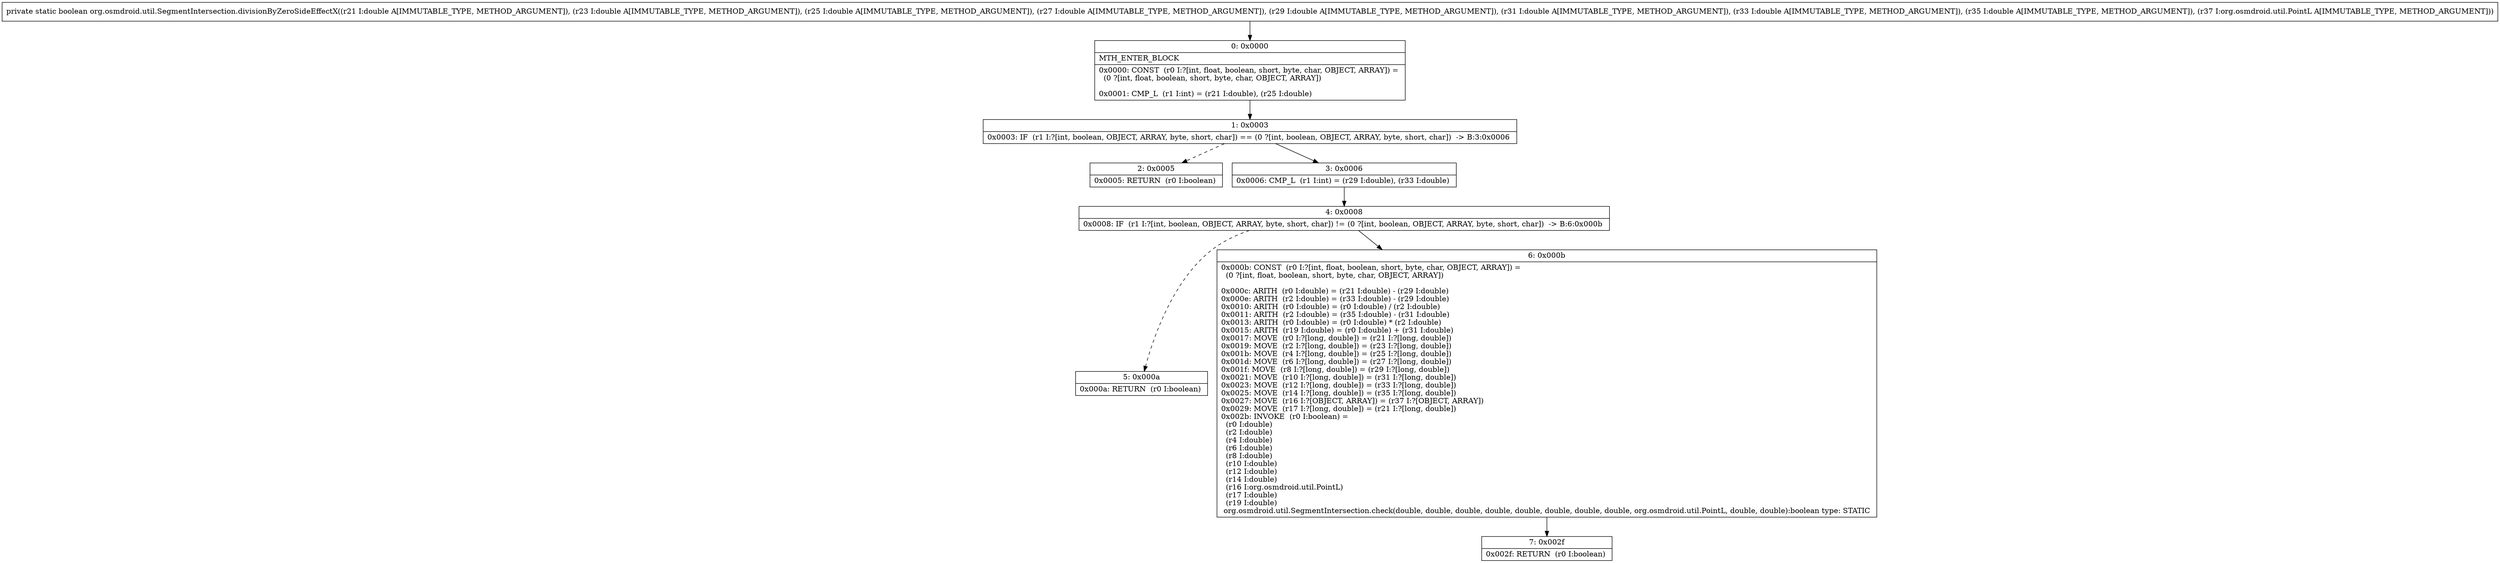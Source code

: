 digraph "CFG fororg.osmdroid.util.SegmentIntersection.divisionByZeroSideEffectX(DDDDDDDDLorg\/osmdroid\/util\/PointL;)Z" {
Node_0 [shape=record,label="{0\:\ 0x0000|MTH_ENTER_BLOCK\l|0x0000: CONST  (r0 I:?[int, float, boolean, short, byte, char, OBJECT, ARRAY]) = \l  (0 ?[int, float, boolean, short, byte, char, OBJECT, ARRAY])\l \l0x0001: CMP_L  (r1 I:int) = (r21 I:double), (r25 I:double) \l}"];
Node_1 [shape=record,label="{1\:\ 0x0003|0x0003: IF  (r1 I:?[int, boolean, OBJECT, ARRAY, byte, short, char]) == (0 ?[int, boolean, OBJECT, ARRAY, byte, short, char])  \-\> B:3:0x0006 \l}"];
Node_2 [shape=record,label="{2\:\ 0x0005|0x0005: RETURN  (r0 I:boolean) \l}"];
Node_3 [shape=record,label="{3\:\ 0x0006|0x0006: CMP_L  (r1 I:int) = (r29 I:double), (r33 I:double) \l}"];
Node_4 [shape=record,label="{4\:\ 0x0008|0x0008: IF  (r1 I:?[int, boolean, OBJECT, ARRAY, byte, short, char]) != (0 ?[int, boolean, OBJECT, ARRAY, byte, short, char])  \-\> B:6:0x000b \l}"];
Node_5 [shape=record,label="{5\:\ 0x000a|0x000a: RETURN  (r0 I:boolean) \l}"];
Node_6 [shape=record,label="{6\:\ 0x000b|0x000b: CONST  (r0 I:?[int, float, boolean, short, byte, char, OBJECT, ARRAY]) = \l  (0 ?[int, float, boolean, short, byte, char, OBJECT, ARRAY])\l \l0x000c: ARITH  (r0 I:double) = (r21 I:double) \- (r29 I:double) \l0x000e: ARITH  (r2 I:double) = (r33 I:double) \- (r29 I:double) \l0x0010: ARITH  (r0 I:double) = (r0 I:double) \/ (r2 I:double) \l0x0011: ARITH  (r2 I:double) = (r35 I:double) \- (r31 I:double) \l0x0013: ARITH  (r0 I:double) = (r0 I:double) * (r2 I:double) \l0x0015: ARITH  (r19 I:double) = (r0 I:double) + (r31 I:double) \l0x0017: MOVE  (r0 I:?[long, double]) = (r21 I:?[long, double]) \l0x0019: MOVE  (r2 I:?[long, double]) = (r23 I:?[long, double]) \l0x001b: MOVE  (r4 I:?[long, double]) = (r25 I:?[long, double]) \l0x001d: MOVE  (r6 I:?[long, double]) = (r27 I:?[long, double]) \l0x001f: MOVE  (r8 I:?[long, double]) = (r29 I:?[long, double]) \l0x0021: MOVE  (r10 I:?[long, double]) = (r31 I:?[long, double]) \l0x0023: MOVE  (r12 I:?[long, double]) = (r33 I:?[long, double]) \l0x0025: MOVE  (r14 I:?[long, double]) = (r35 I:?[long, double]) \l0x0027: MOVE  (r16 I:?[OBJECT, ARRAY]) = (r37 I:?[OBJECT, ARRAY]) \l0x0029: MOVE  (r17 I:?[long, double]) = (r21 I:?[long, double]) \l0x002b: INVOKE  (r0 I:boolean) = \l  (r0 I:double)\l  (r2 I:double)\l  (r4 I:double)\l  (r6 I:double)\l  (r8 I:double)\l  (r10 I:double)\l  (r12 I:double)\l  (r14 I:double)\l  (r16 I:org.osmdroid.util.PointL)\l  (r17 I:double)\l  (r19 I:double)\l org.osmdroid.util.SegmentIntersection.check(double, double, double, double, double, double, double, double, org.osmdroid.util.PointL, double, double):boolean type: STATIC \l}"];
Node_7 [shape=record,label="{7\:\ 0x002f|0x002f: RETURN  (r0 I:boolean) \l}"];
MethodNode[shape=record,label="{private static boolean org.osmdroid.util.SegmentIntersection.divisionByZeroSideEffectX((r21 I:double A[IMMUTABLE_TYPE, METHOD_ARGUMENT]), (r23 I:double A[IMMUTABLE_TYPE, METHOD_ARGUMENT]), (r25 I:double A[IMMUTABLE_TYPE, METHOD_ARGUMENT]), (r27 I:double A[IMMUTABLE_TYPE, METHOD_ARGUMENT]), (r29 I:double A[IMMUTABLE_TYPE, METHOD_ARGUMENT]), (r31 I:double A[IMMUTABLE_TYPE, METHOD_ARGUMENT]), (r33 I:double A[IMMUTABLE_TYPE, METHOD_ARGUMENT]), (r35 I:double A[IMMUTABLE_TYPE, METHOD_ARGUMENT]), (r37 I:org.osmdroid.util.PointL A[IMMUTABLE_TYPE, METHOD_ARGUMENT])) }"];
MethodNode -> Node_0;
Node_0 -> Node_1;
Node_1 -> Node_2[style=dashed];
Node_1 -> Node_3;
Node_3 -> Node_4;
Node_4 -> Node_5[style=dashed];
Node_4 -> Node_6;
Node_6 -> Node_7;
}

